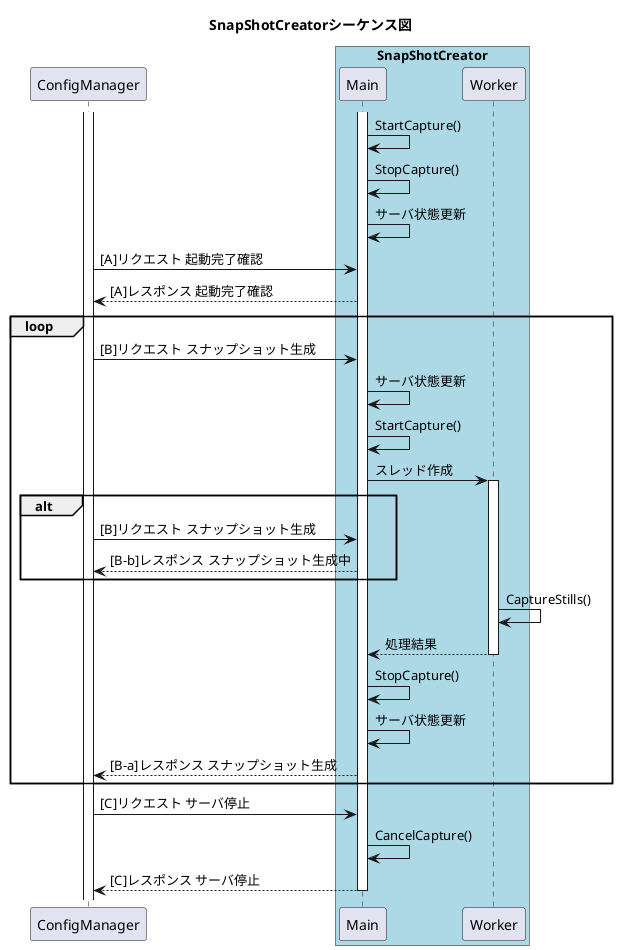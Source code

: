 @startuml
title SnapShotCreatorシーケンス図

participant ConfigManager

box "SnapShotCreator" #LightBlue
participant Main
participant Worker
end box

activate ConfigManager
activate Main

Main -> Main : StartCapture()
Main -> Main : StopCapture()
Main -> Main : サーバ状態更新
ConfigManager -> Main : [A]リクエスト 起動完了確認
Main --> ConfigManager : [A]レスポンス 起動完了確認
loop
    ConfigManager -> Main : [B]リクエスト スナップショット生成
    Main -> Main : サーバ状態更新
    Main -> Main : StartCapture()
    Main -> Worker : スレッド作成
    activate Worker
    alt
        ConfigManager -> Main : [B]リクエスト スナップショット生成
        Main --> ConfigManager : [B-b]レスポンス スナップショット生成中
    end
    Worker -> Worker : CaptureStills()
    Worker --> Main : 処理結果
    deactivate Worker
    Main -> Main : StopCapture()
    Main -> Main : サーバ状態更新
    Main --> ConfigManager : [B-a]レスポンス スナップショット生成
end
ConfigManager -> Main : [C]リクエスト サーバ停止
Main -> Main : CancelCapture()
Main --> ConfigManager : [C]レスポンス サーバ停止
deactivate Main

@enduml